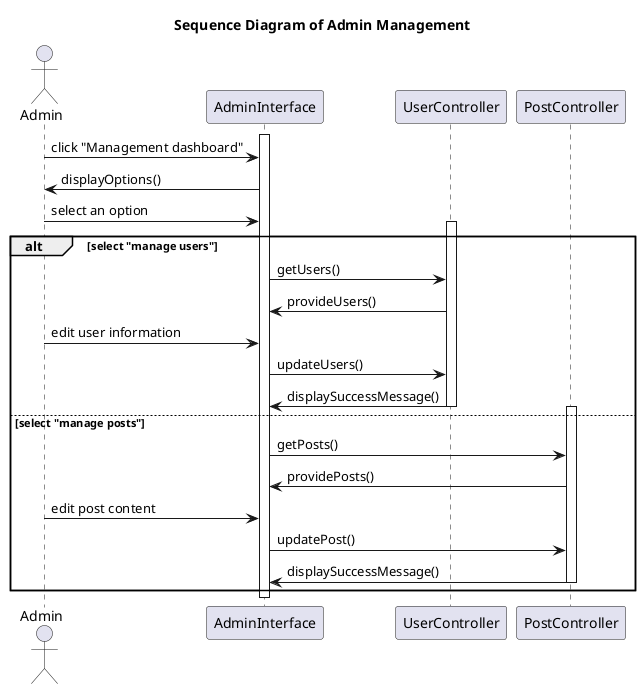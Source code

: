 @startuml
title Sequence Diagram of Admin Management

actor Admin

participant "AdminInterface" as System
participant "UserController" as UC
participant "PostController" as PC

activate System

Admin -> System: click "Management dashboard"
System -> Admin: displayOptions()
Admin -> System: select an option

alt select "manage users"

    activate UC
    System -> UC: getUsers()
    UC -> System: provideUsers()

    Admin -> System: edit user information

    System -> UC: updateUsers()
    UC -> System: displaySuccessMessage()
    deactivate UC

else select "manage posts"

    activate PC
    System -> PC: getPosts()
    PC -> System: providePosts()

    Admin -> System: edit post content

    System -> PC: updatePost()
    PC -> System: displaySuccessMessage()
    deactivate PC

end

deactivate System

@enduml
